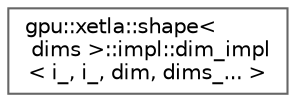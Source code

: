 digraph "Graphical Class Hierarchy"
{
 // LATEX_PDF_SIZE
  bgcolor="transparent";
  edge [fontname=Helvetica,fontsize=10,labelfontname=Helvetica,labelfontsize=10];
  node [fontname=Helvetica,fontsize=10,shape=box,height=0.2,width=0.4];
  rankdir="LR";
  Node0 [id="Node000000",label="gpu::xetla::shape\<\l dims \>::impl::dim_impl\l\< i_, i_, dim, dims_... \>",height=0.2,width=0.4,color="grey40", fillcolor="white", style="filled",URL="$structgpu_1_1xetla_1_1shape_1_1impl_1_1dim__impl_3_01i___00_01i___00_01dim_00_01dims___8_8_8_01_4.html",tooltip=" "];
}

